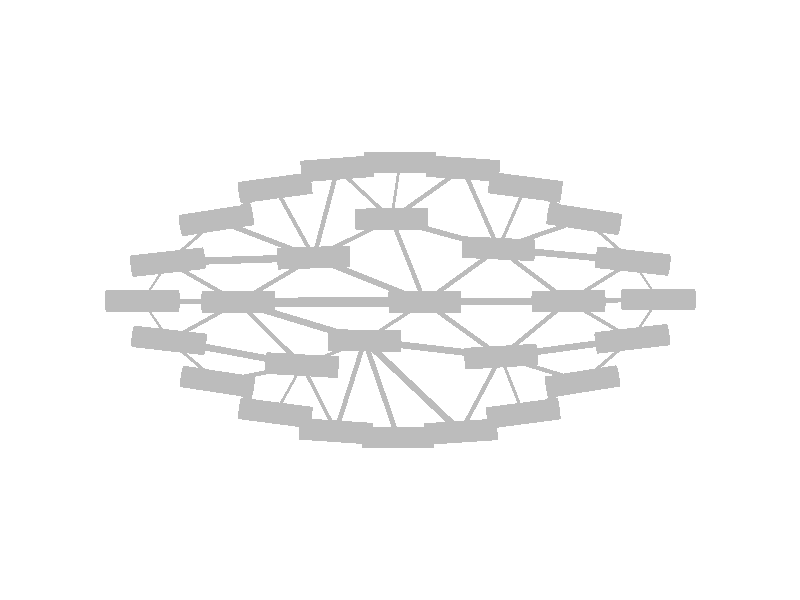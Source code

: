 #include "colors.inc"
background { rgb <1, 1, 1> }
camera {location <0, 0, 10>up <0,1,0> right <-1.33,0,0> angle 25look_at <0, 0, 0> sky <0, 1, 0> }
cylinder { <-1.27949, -0.224318, 0>, <-0.541731, -0.362008, 0>, 0.0187626 texture {  pigment { rgb <0.5, 0.5, 0.5> } } }
cylinder { <-1.27949, -0.224318, 0>, <-1.01083, -0.454373, 0>, 0.00884264 texture {  pigment { rgb <0.5, 0.5, 0.5> } } }
cylinder { <-1.01083, -0.454373, 0>, <-0.541731, -0.362008, 0>, 0.0119526 texture {  pigment { rgb <0.5, 0.5, 0.5> } } }
cylinder { <-1.01083, -0.454373, 0>, <-0.689926, -0.627745, 0>, 0.00911851 texture {  pigment { rgb <0.5, 0.5, 0.5> } } }
cylinder { <-0.689926, -0.627745, 0>, <-0.541731, -0.362008, 0>, 0.00760665 texture {  pigment { rgb <0.5, 0.5, 0.5> } } }
cylinder { <-0.355004, -0.729386, 0>, <-0.0116598, -0.764022, 0>, 0.00862718 texture {  pigment { rgb <0.5, 0.5, 0.5> } } }
cylinder { <-0.0116598, -0.764022, 0>, <-0.196049, -0.225479, 0>, 0.0142309 texture {  pigment { rgb <0.5, 0.5, 0.5> } } }
cylinder { <-0.355004, -0.729386, 0>, <-0.196049, -0.225479, 0>, 0.0132096 texture {  pigment { rgb <0.5, 0.5, 0.5> } } }
cylinder { <-0.541731, -0.362008, 0>, <-0.895846, -0.0125697, 0>, 0.0124375 texture {  pigment { rgb <0.5, 0.5, 0.5> } } }
cylinder { <-1.27949, -0.224318, 0>, <-0.895846, -0.0125697, 0>, 0.0109551 texture {  pigment { rgb <0.5, 0.5, 0.5> } } }
cylinder { <-0.541731, -0.362008, 0>, <-0.196049, -0.225479, 0>, 0.00929166 texture {  pigment { rgb <0.5, 0.5, 0.5> } } }
cylinder { <-0.541731, -0.362008, 0>, <-0.355004, -0.729386, 0>, 0.0103027 texture {  pigment { rgb <0.5, 0.5, 0.5> } } }
cylinder { <-0.0116598, -0.764022, 0>, <0.336804, -0.731879, 0>, 0.00874858 texture {  pigment { rgb <0.5, 0.5, 0.5> } } }
cylinder { <-0.196049, -0.225479, 0>, <0.336804, -0.731879, 0>, 0.0183775 texture {  pigment { rgb <0.5, 0.5, 0.5> } } }
cylinder { <-0.689926, -0.627745, 0>, <-0.355004, -0.729386, 0>, 0.00875012 texture {  pigment { rgb <0.5, 0.5, 0.5> } } }
cylinder { <-0.895846, -0.0125697, 0>, <-0.196049, -0.225479, 0>, 0.0182867 texture {  pigment { rgb <0.5, 0.5, 0.5> } } }
cylinder { <-1.28562, 0.210309, 0>, <-0.477047, 0.235887, 0>, 0.0202244 texture {  pigment { rgb <0.5, 0.5, 0.5> } } }
cylinder { <-1.01707, 0.444179, 0>, <-0.477047, 0.235887, 0>, 0.01447 texture {  pigment { rgb <0.5, 0.5, 0.5> } } }
cylinder { <-1.28562, 0.210309, 0>, <-1.01707, 0.444179, 0>, 0.00890274 texture {  pigment { rgb <0.5, 0.5, 0.5> } } }
cylinder { <-1.28562, 0.210309, 0>, <-0.895846, -0.0125697, 0>, 0.0112249 texture {  pigment { rgb <0.5, 0.5, 0.5> } } }
cylinder { <-1.42738, -0.00460925, 0>, <-1.28562, 0.210309, 0>, 0.0064365 texture {  pigment { rgb <0.5, 0.5, 0.5> } } }
cylinder { <-1.42738, -0.00460925, 0>, <-0.895846, -0.0125697, 0>, 0.0132898 texture {  pigment { rgb <0.5, 0.5, 0.5> } } }
cylinder { <-0.691212, 0.623024, 0>, <-0.477047, 0.235887, 0>, 0.0110607 texture {  pigment { rgb <0.5, 0.5, 0.5> } } }
cylinder { <-1.01707, 0.444179, 0>, <-0.691212, 0.623024, 0>, 0.00929278 texture {  pigment { rgb <0.5, 0.5, 0.5> } } }
cylinder { <-0.895846, -0.0125697, 0>, <-0.477047, 0.235887, 0>, 0.0121738 texture {  pigment { rgb <0.5, 0.5, 0.5> } } }
cylinder { <-0.895846, -0.0125697, 0>, <0.136569, -0.0105418, 0>, 0.0258104 texture {  pigment { rgb <0.5, 0.5, 0.5> } } }
cylinder { <-0.477047, 0.235887, 0>, <0.136569, -0.0105418, 0>, 0.0165313 texture {  pigment { rgb <0.5, 0.5, 0.5> } } }
cylinder { <-0.691212, 0.623024, 0>, <-0.346797, 0.728961, 0>, 0.0090085 texture {  pigment { rgb <0.5, 0.5, 0.5> } } }
cylinder { <-0.477047, 0.235887, 0>, <-0.346797, 0.728961, 0>, 0.0127497 texture {  pigment { rgb <0.5, 0.5, 0.5> } } }
cylinder { <-0.477047, 0.235887, 0>, <-0.0466846, 0.449673, 0>, 0.0120134 texture {  pigment { rgb <0.5, 0.5, 0.5> } } }
cylinder { <-0.346797, 0.728961, 0>, <-0.0466846, 0.449673, 0>, 0.0102491 texture {  pigment { rgb <0.5, 0.5, 0.5> } } }
cylinder { <-1.42738, -0.00460925, 0>, <-1.27949, -0.224318, 0>, 0.00662107 texture {  pigment { rgb <0.5, 0.5, 0.5> } } }
cylinder { <-0.196049, -0.225479, 0>, <0.136569, -0.0105418, 0>, 0.00990053 texture {  pigment { rgb <0.5, 0.5, 0.5> } } }
cylinder { <-0.196049, -0.225479, 0>, <0.558338, -0.314609, 0>, 0.0189909 texture {  pigment { rgb <0.5, 0.5, 0.5> } } }
cylinder { <0.136569, -0.0105418, 0>, <0.558338, -0.314609, 0>, 0.0129987 texture {  pigment { rgb <0.5, 0.5, 0.5> } } }
cylinder { <0.336804, -0.731879, 0>, <0.558338, -0.314609, 0>, 0.0118108 texture {  pigment { rgb <0.5, 0.5, 0.5> } } }
cylinder { <0.336804, -0.731879, 0>, <0.682087, -0.629844, 0>, 0.00900109 texture {  pigment { rgb <0.5, 0.5, 0.5> } } }
cylinder { <0.558338, -0.314609, 0>, <0.682087, -0.629844, 0>, 0.00846637 texture {  pigment { rgb <0.5, 0.5, 0.5> } } }
cylinder { <0.558338, -0.314609, 0>, <0.932779, -0.00689475, 0>, 0.0121165 texture {  pigment { rgb <0.5, 0.5, 0.5> } } }
cylinder { <0.136569, -0.0105418, 0>, <0.932779, -0.00689475, 0>, 0.0199055 texture {  pigment { rgb <0.5, 0.5, 0.5> } } }
cylinder { <0.558338, -0.314609, 0>, <1.28607, -0.215628, 0>, 0.0183608 texture {  pigment { rgb <0.5, 0.5, 0.5> } } }
cylinder { <0.558338, -0.314609, 0>, <1.01019, -0.453215, 0>, 0.0118158 texture {  pigment { rgb <0.5, 0.5, 0.5> } } }
cylinder { <1.01019, -0.453215, 0>, <1.28607, -0.215628, 0>, 0.00910214 texture {  pigment { rgb <0.5, 0.5, 0.5> } } }
cylinder { <0.932779, -0.00689475, 0>, <1.28607, -0.215628, 0>, 0.0102587 texture {  pigment { rgb <0.5, 0.5, 0.5> } } }
cylinder { <1.28607, -0.215628, 0>, <1.4314, 0.00292981, 0>, 0.0065616 texture {  pigment { rgb <0.5, 0.5, 0.5> } } }
cylinder { <0.932779, -0.00689475, 0>, <1.4314, 0.00292981, 0>, 0.0124679 texture {  pigment { rgb <0.5, 0.5, 0.5> } } }
cylinder { <0.682087, -0.629844, 0>, <1.01019, -0.453215, 0>, 0.00931562 texture {  pigment { rgb <0.5, 0.5, 0.5> } } }
cylinder { <0.932779, -0.00689475, 0>, <0.54572, 0.285037, 0>, 0.0121202 texture {  pigment { rgb <0.5, 0.5, 0.5> } } }
cylinder { <0.136569, -0.0105418, 0>, <0.54572, 0.285037, 0>, 0.0126187 texture {  pigment { rgb <0.5, 0.5, 0.5> } } }
cylinder { <-0.0466846, 0.449673, 0>, <0.54572, 0.285037, 0>, 0.0153714 texture {  pigment { rgb <0.5, 0.5, 0.5> } } }
cylinder { <0.349396, 0.730599, 0>, <0.54572, 0.285037, 0>, 0.0121724 texture {  pigment { rgb <0.5, 0.5, 0.5> } } }
cylinder { <-0.0466846, 0.449673, 0>, <0.349396, 0.730599, 0>, 0.0121398 texture {  pigment { rgb <0.5, 0.5, 0.5> } } }
cylinder { <0.136569, -0.0105418, 0>, <-0.0466846, 0.449673, 0>, 0.012384 texture {  pigment { rgb <0.5, 0.5, 0.5> } } }
cylinder { <-0.000105323, 0.763949, 0>, <0.349396, 0.730599, 0>, 0.00877721 texture {  pigment { rgb <0.5, 0.5, 0.5> } } }
cylinder { <-0.0466846, 0.449673, 0>, <-0.000105323, 0.763949, 0>, 0.00794272 texture {  pigment { rgb <0.5, 0.5, 0.5> } } }
cylinder { <0.54572, 0.285037, 0>, <0.693693, 0.626733, 0>, 0.00930901 texture {  pigment { rgb <0.5, 0.5, 0.5> } } }
cylinder { <0.349396, 0.730599, 0>, <0.693693, 0.626733, 0>, 0.00899059 texture {  pigment { rgb <0.5, 0.5, 0.5> } } }
cylinder { <-0.346797, 0.728961, 0>, <-0.000105323, 0.763949, 0>, 0.00871131 texture {  pigment { rgb <0.5, 0.5, 0.5> } } }
cylinder { <0.54572, 0.285037, 0>, <1.01935, 0.449923, 0>, 0.0125377 texture {  pigment { rgb <0.5, 0.5, 0.5> } } }
cylinder { <0.54572, 0.285037, 0>, <1.29006, 0.215909, 0>, 0.0186886 texture {  pigment { rgb <0.5, 0.5, 0.5> } } }
cylinder { <1.01935, 0.449923, 0>, <1.29006, 0.215909, 0>, 0.00894598 texture {  pigment { rgb <0.5, 0.5, 0.5> } } }
cylinder { <0.693693, 0.626733, 0>, <1.01935, 0.449923, 0>, 0.0092639 texture {  pigment { rgb <0.5, 0.5, 0.5> } } }
cylinder { <0.932779, -0.00689475, 0>, <1.29006, 0.215909, 0>, 0.0105265 texture {  pigment { rgb <0.5, 0.5, 0.5> } } }
cylinder { <1.29006, 0.215909, 0>, <1.4314, 0.00292981, 0>, 0.00639025 texture {  pigment { rgb <0.5, 0.5, 0.5> } } }
cylinder { <-1.62738, -0.0046976, 0>, <-1.22738, -0.00452089, 0>, 0.06 texture {  pigment { rgb <0.5, 0.5, 0.5> } } }
cylinder { <-1.47824, -0.201972, 0>, <-1.08075, -0.246663, 0>, 0.06 texture {  pigment { rgb <0.5, 0.5, 0.5> } } }
cylinder { <-1.48438, 0.18805, 0>, <-1.08686, 0.232568, 0>, 0.06 texture {  pigment { rgb <0.5, 0.5, 0.5> } } }
cylinder { <-1.20857, -0.424382, 0>, <-0.813089, -0.484364, 0>, 0.06 texture {  pigment { rgb <0.5, 0.5, 0.5> } } }
cylinder { <-1.21465, 0.413162, 0>, <-0.81949, 0.475195, 0>, 0.06 texture {  pigment { rgb <0.5, 0.5, 0.5> } } }
cylinder { <-0.888242, -0.601843, 0>, <-0.49161, -0.653646, 0>, 0.06 texture {  pigment { rgb <0.5, 0.5, 0.5> } } }
cylinder { <-0.889391, 0.596098, 0>, <-0.493033, 0.64995, 0>, 0.06 texture {  pigment { rgb <0.5, 0.5, 0.5> } } }
cylinder { <-0.741392, -0.350376, 0>, <-0.342069, -0.37364, 0>, 0.06 texture {  pigment { rgb <0.5, 0.5, 0.5> } } }
cylinder { <-1.09585, -0.0126505, 0>, <-0.695846, -0.0124889, 0>, 0.06 texture {  pigment { rgb <0.5, 0.5, 0.5> } } }
cylinder { <-0.676927, 0.228944, 0>, <-0.277168, 0.24283, 0>, 0.06 texture {  pigment { rgb <0.5, 0.5, 0.5> } } }
cylinder { <-0.554555, -0.715981, 0>, <-0.155454, -0.74279, 0>, 0.06 texture {  pigment { rgb <0.5, 0.5, 0.5> } } }
cylinder { <-0.546223, 0.713827, 0>, <-0.14737, 0.744096, 0>, 0.06 texture {  pigment { rgb <0.5, 0.5, 0.5> } } }
cylinder { <-0.211659, -0.764585, 0>, <0.188339, -0.763458, 0>, 0.06 texture {  pigment { rgb <0.5, 0.5, 0.5> } } }
cylinder { <-0.39602, -0.222037, 0>, <0.00392106, -0.228921, 0>, 0.06 texture {  pigment { rgb <0.5, 0.5, 0.5> } } }
cylinder { <-0.06343, -0.0111517, 0>, <0.336568, -0.0099319, 0>, 0.06 texture {  pigment { rgb <0.5, 0.5, 0.5> } } }
cylinder { <-0.246675, 0.44774, 0>, <0.153306, 0.451606, 0>, 0.06 texture {  pigment { rgb <0.5, 0.5, 0.5> } } }
cylinder { <-0.200105, 0.76357, 0>, <0.199894, 0.764328, 0>, 0.06 texture {  pigment { rgb <0.5, 0.5, 0.5> } } }
cylinder { <0.137235, -0.744992, 0>, <0.536374, -0.718766, 0>, 0.06 texture {  pigment { rgb <0.5, 0.5, 0.5> } } }
cylinder { <0.149853, 0.744118, 0>, <0.548938, 0.717081, 0>, 0.06 texture {  pigment { rgb <0.5, 0.5, 0.5> } } }
cylinder { <0.358674, -0.326199, 0>, <0.758002, -0.30302, 0>, 0.06 texture {  pigment { rgb <0.5, 0.5, 0.5> } } }
cylinder { <0.732783, -0.00803338, 0>, <1.13278, -0.00575611, 0>, 0.06 texture {  pigment { rgb <0.5, 0.5, 0.5> } } }
cylinder { <0.345929, 0.294193, 0>, <0.74551, 0.275881, 0>, 0.06 texture {  pigment { rgb <0.5, 0.5, 0.5> } } }
cylinder { <0.483818, -0.656102, 0>, <0.880356, -0.603587, 0>, 0.06 texture {  pigment { rgb <0.5, 0.5, 0.5> } } }
cylinder { <0.495367, 0.652558, 0>, <0.892019, 0.600908, 0>, 0.06 texture {  pigment { rgb <0.5, 0.5, 0.5> } } }
cylinder { <0.812674, -0.484639, 0>, <1.20771, -0.421792, 0>, 0.06 texture {  pigment { rgb <0.5, 0.5, 0.5> } } }
cylinder { <0.821658, 0.480242, 0>, <1.21703, 0.419604, 0>, 0.06 texture {  pigment { rgb <0.5, 0.5, 0.5> } } }
cylinder { <1.08742, -0.238781, 0>, <1.48473, -0.192474, 0>, 0.06 texture {  pigment { rgb <0.5, 0.5, 0.5> } } }
cylinder { <1.09122, 0.237401, 0>, <1.4889, 0.194417, 0>, 0.06 texture {  pigment { rgb <0.5, 0.5, 0.5> } } }
cylinder { <1.2314, 0.00223271, 0>, <1.6314, 0.00362692, 0>, 0.06 texture {  pigment { rgb <0.5, 0.5, 0.5> } } }
light_source {<10, 10, 10> color White}
light_source {<-10, -10, 10> color White}
